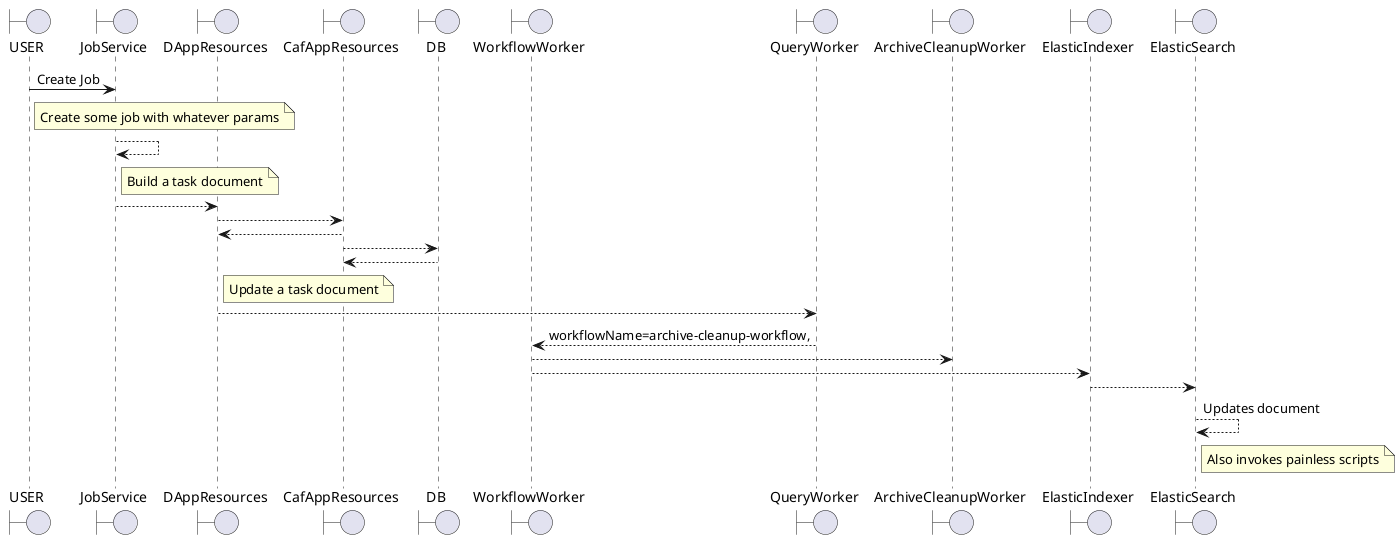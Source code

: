 @startuml
boundary USER order 1
boundary JobService order 5
boundary DAppResources order 10

boundary CafAppResources order 15
boundary DB order 17
boundary WorkflowWorker order 18
boundary QueryWorker order 20

boundary ArchiveCleanupWorker order 25
boundary ElasticIndexer order 27
boundary ElasticSearch order 30


USER -> JobService: Create Job
note right USER
Create some job with whatever params
end note

JobService --> JobService
note right JobService
Build a task document
end note

JobService --> DAppResources
DAppResources --> CafAppResources
DAppResources <-- CafAppResources
CafAppResources --> DB
CafAppResources <-- DB
note right DAppResources
Update a task document
end note
DAppResources --> QueryWorker
QueryWorker --> WorkflowWorker: workflowName=archive-cleanup-workflow,
WorkflowWorker --> ArchiveCleanupWorker
WorkflowWorker --> ElasticIndexer
ElasticIndexer --> ElasticSearch
ElasticSearch --> ElasticSearch: Updates document
note right ElasticSearch
Also invokes painless scripts
end note
@enduml
